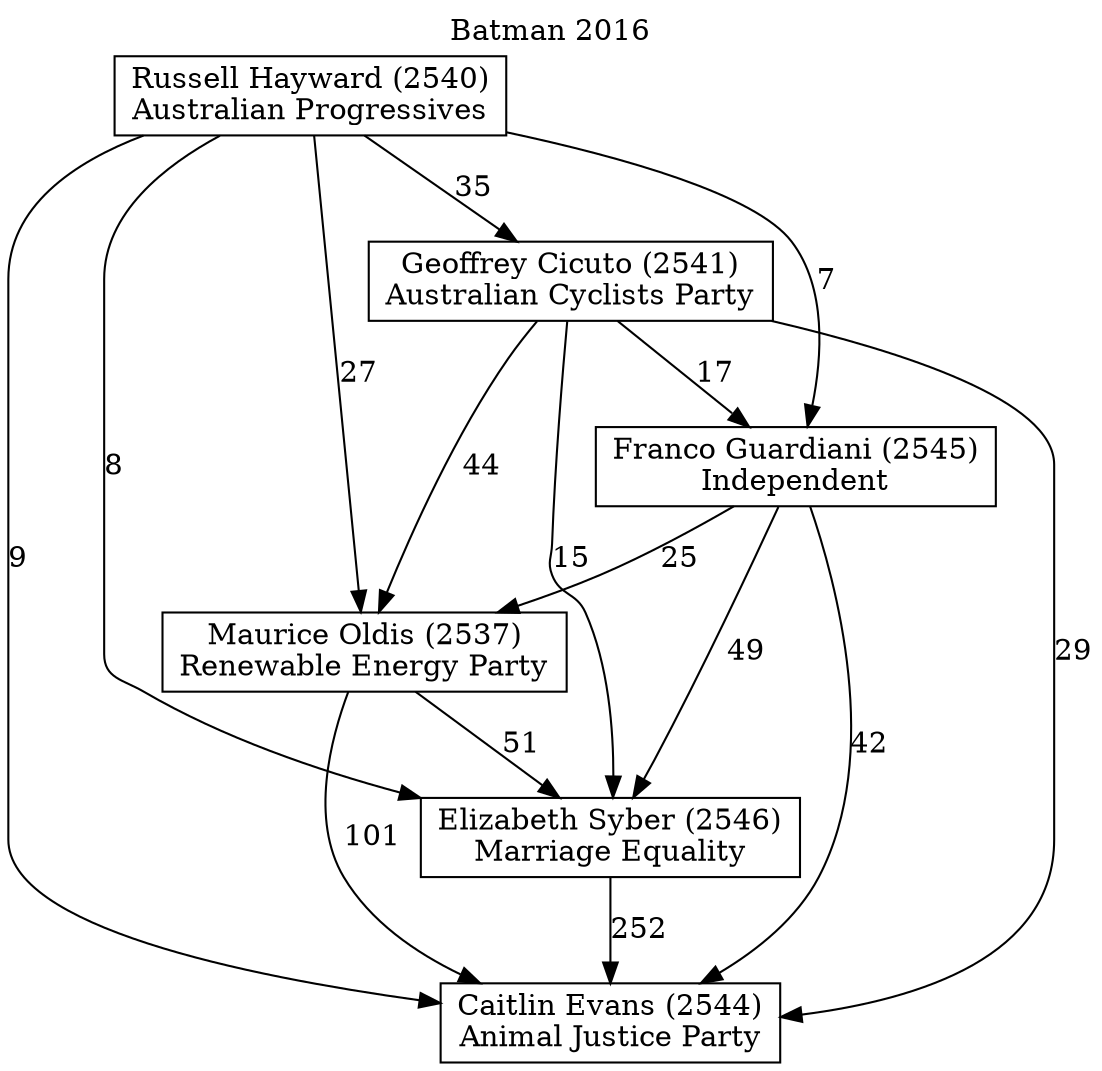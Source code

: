 // House preference flow
digraph "Caitlin Evans (2544)_Batman_2016" {
	graph [label="Batman 2016" labelloc=t mclimit=2]
	node [shape=box]
	"Caitlin Evans (2544)" [label="Caitlin Evans (2544)
Animal Justice Party"]
	"Elizabeth Syber (2546)" [label="Elizabeth Syber (2546)
Marriage Equality"]
	"Maurice Oldis (2537)" [label="Maurice Oldis (2537)
Renewable Energy Party"]
	"Franco Guardiani (2545)" [label="Franco Guardiani (2545)
Independent"]
	"Geoffrey Cicuto (2541)" [label="Geoffrey Cicuto (2541)
Australian Cyclists Party"]
	"Russell Hayward (2540)" [label="Russell Hayward (2540)
Australian Progressives"]
	"Elizabeth Syber (2546)" -> "Caitlin Evans (2544)" [label=252]
	"Maurice Oldis (2537)" -> "Elizabeth Syber (2546)" [label=51]
	"Franco Guardiani (2545)" -> "Maurice Oldis (2537)" [label=25]
	"Geoffrey Cicuto (2541)" -> "Franco Guardiani (2545)" [label=17]
	"Russell Hayward (2540)" -> "Geoffrey Cicuto (2541)" [label=35]
	"Maurice Oldis (2537)" -> "Caitlin Evans (2544)" [label=101]
	"Franco Guardiani (2545)" -> "Caitlin Evans (2544)" [label=42]
	"Geoffrey Cicuto (2541)" -> "Caitlin Evans (2544)" [label=29]
	"Russell Hayward (2540)" -> "Caitlin Evans (2544)" [label=9]
	"Russell Hayward (2540)" -> "Franco Guardiani (2545)" [label=7]
	"Geoffrey Cicuto (2541)" -> "Maurice Oldis (2537)" [label=44]
	"Russell Hayward (2540)" -> "Maurice Oldis (2537)" [label=27]
	"Franco Guardiani (2545)" -> "Elizabeth Syber (2546)" [label=49]
	"Geoffrey Cicuto (2541)" -> "Elizabeth Syber (2546)" [label=15]
	"Russell Hayward (2540)" -> "Elizabeth Syber (2546)" [label=8]
}
